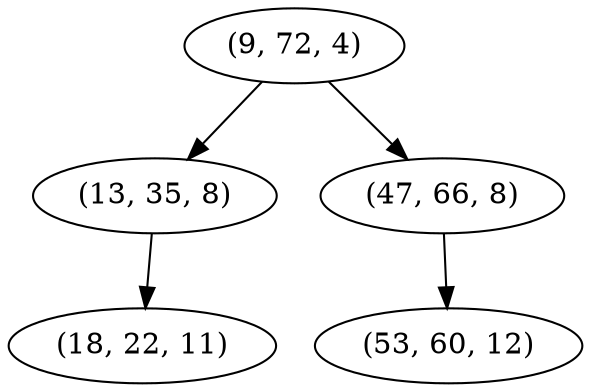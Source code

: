digraph tree {
    "(9, 72, 4)";
    "(13, 35, 8)";
    "(18, 22, 11)";
    "(47, 66, 8)";
    "(53, 60, 12)";
    "(9, 72, 4)" -> "(13, 35, 8)";
    "(9, 72, 4)" -> "(47, 66, 8)";
    "(13, 35, 8)" -> "(18, 22, 11)";
    "(47, 66, 8)" -> "(53, 60, 12)";
}
